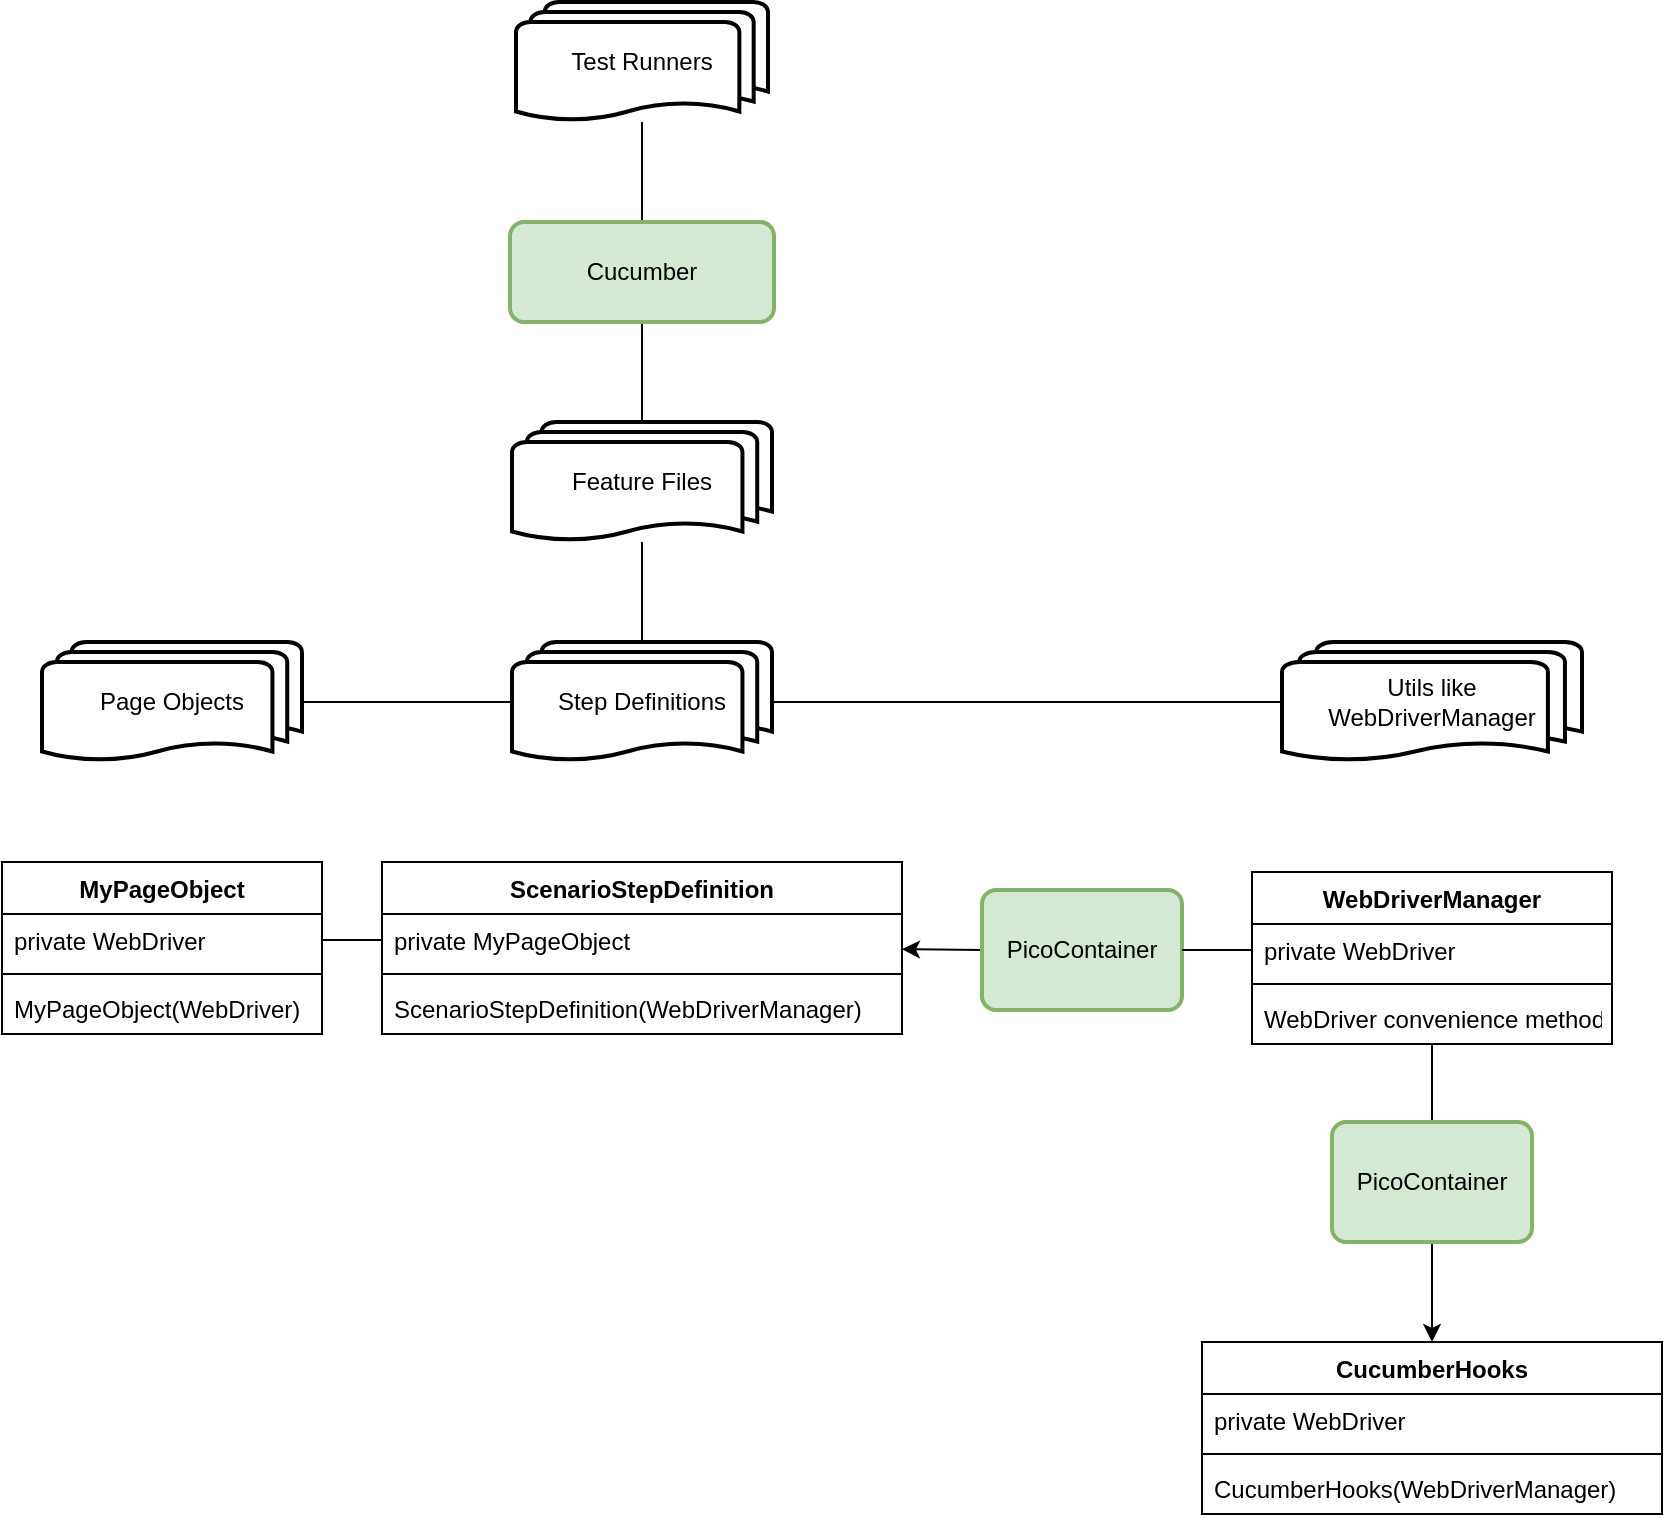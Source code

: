 <mxfile version="14.7.10" type="github"><diagram id="8JIP0ViGIwgFuenbR_KO" name="Page-1"><mxGraphModel dx="1666" dy="994" grid="1" gridSize="10" guides="1" tooltips="1" connect="1" arrows="1" fold="1" page="1" pageScale="1" pageWidth="850" pageHeight="1100" math="0" shadow="0"><root><mxCell id="0"/><mxCell id="1" parent="0"/><mxCell id="cQmzmXPSoFPuSWQVdKn9-8" value="" style="edgeStyle=orthogonalEdgeStyle;rounded=0;orthogonalLoop=1;jettySize=auto;html=1;endArrow=none;endFill=0;" edge="1" parent="1" source="cQmzmXPSoFPuSWQVdKn9-1" target="cQmzmXPSoFPuSWQVdKn9-4"><mxGeometry relative="1" as="geometry"/></mxCell><mxCell id="cQmzmXPSoFPuSWQVdKn9-1" value="Test Runners" style="strokeWidth=2;html=1;shape=mxgraph.flowchart.multi-document;whiteSpace=wrap;" vertex="1" parent="1"><mxGeometry x="267" y="160" width="126" height="60" as="geometry"/></mxCell><mxCell id="cQmzmXPSoFPuSWQVdKn9-7" value="" style="edgeStyle=orthogonalEdgeStyle;rounded=0;orthogonalLoop=1;jettySize=auto;html=1;endArrow=none;endFill=0;" edge="1" parent="1" source="cQmzmXPSoFPuSWQVdKn9-4" target="cQmzmXPSoFPuSWQVdKn9-6"><mxGeometry relative="1" as="geometry"/></mxCell><mxCell id="cQmzmXPSoFPuSWQVdKn9-4" value="Cucumber" style="rounded=1;whiteSpace=wrap;html=1;absoluteArcSize=1;arcSize=14;strokeWidth=2;fillColor=#d5e8d4;strokeColor=#82b366;" vertex="1" parent="1"><mxGeometry x="264" y="270" width="132" height="50" as="geometry"/></mxCell><mxCell id="cQmzmXPSoFPuSWQVdKn9-10" value="" style="edgeStyle=orthogonalEdgeStyle;rounded=0;orthogonalLoop=1;jettySize=auto;html=1;endArrow=none;endFill=0;" edge="1" parent="1" source="cQmzmXPSoFPuSWQVdKn9-6" target="cQmzmXPSoFPuSWQVdKn9-9"><mxGeometry relative="1" as="geometry"/></mxCell><mxCell id="cQmzmXPSoFPuSWQVdKn9-6" value="Feature Files" style="strokeWidth=2;html=1;shape=mxgraph.flowchart.multi-document;whiteSpace=wrap;" vertex="1" parent="1"><mxGeometry x="265" y="370" width="130" height="60" as="geometry"/></mxCell><mxCell id="cQmzmXPSoFPuSWQVdKn9-12" value="" style="edgeStyle=orthogonalEdgeStyle;rounded=0;orthogonalLoop=1;jettySize=auto;html=1;endArrow=none;endFill=0;" edge="1" parent="1" source="cQmzmXPSoFPuSWQVdKn9-9" target="cQmzmXPSoFPuSWQVdKn9-11"><mxGeometry relative="1" as="geometry"/></mxCell><mxCell id="cQmzmXPSoFPuSWQVdKn9-47" style="edgeStyle=none;rounded=0;orthogonalLoop=1;jettySize=auto;html=1;entryX=0;entryY=0.5;entryDx=0;entryDy=0;entryPerimeter=0;endArrow=none;endFill=0;" edge="1" parent="1" source="cQmzmXPSoFPuSWQVdKn9-9" target="cQmzmXPSoFPuSWQVdKn9-13"><mxGeometry relative="1" as="geometry"/></mxCell><mxCell id="cQmzmXPSoFPuSWQVdKn9-9" value="Step Definitions" style="strokeWidth=2;html=1;shape=mxgraph.flowchart.multi-document;whiteSpace=wrap;" vertex="1" parent="1"><mxGeometry x="265" y="480" width="130" height="60" as="geometry"/></mxCell><mxCell id="cQmzmXPSoFPuSWQVdKn9-11" value="Page Objects" style="strokeWidth=2;html=1;shape=mxgraph.flowchart.multi-document;whiteSpace=wrap;" vertex="1" parent="1"><mxGeometry x="30" y="480" width="130" height="60" as="geometry"/></mxCell><mxCell id="cQmzmXPSoFPuSWQVdKn9-13" value="Utils like WebDriverManager" style="strokeWidth=2;html=1;shape=mxgraph.flowchart.multi-document;whiteSpace=wrap;" vertex="1" parent="1"><mxGeometry x="650" y="480" width="150" height="60" as="geometry"/></mxCell><mxCell id="cQmzmXPSoFPuSWQVdKn9-45" style="edgeStyle=none;rounded=0;orthogonalLoop=1;jettySize=auto;html=1;exitX=0;exitY=0.5;exitDx=0;exitDy=0;entryX=1;entryY=0.677;entryDx=0;entryDy=0;entryPerimeter=0;" edge="1" parent="1" source="cQmzmXPSoFPuSWQVdKn9-20" target="cQmzmXPSoFPuSWQVdKn9-28"><mxGeometry relative="1" as="geometry"/></mxCell><mxCell id="cQmzmXPSoFPuSWQVdKn9-20" value="PicoContainer" style="rounded=1;whiteSpace=wrap;html=1;absoluteArcSize=1;arcSize=14;strokeWidth=2;fillColor=#d5e8d4;strokeColor=#82b366;" vertex="1" parent="1"><mxGeometry x="500" y="604" width="100" height="60" as="geometry"/></mxCell><mxCell id="cQmzmXPSoFPuSWQVdKn9-23" value="MyPageObject" style="swimlane;fontStyle=1;align=center;verticalAlign=top;childLayout=stackLayout;horizontal=1;startSize=26;horizontalStack=0;resizeParent=1;resizeParentMax=0;resizeLast=0;collapsible=1;marginBottom=0;" vertex="1" parent="1"><mxGeometry x="10" y="590" width="160" height="86" as="geometry"/></mxCell><mxCell id="cQmzmXPSoFPuSWQVdKn9-24" value="private WebDriver" style="text;strokeColor=none;fillColor=none;align=left;verticalAlign=top;spacingLeft=4;spacingRight=4;overflow=hidden;rotatable=0;points=[[0,0.5],[1,0.5]];portConstraint=eastwest;" vertex="1" parent="cQmzmXPSoFPuSWQVdKn9-23"><mxGeometry y="26" width="160" height="26" as="geometry"/></mxCell><mxCell id="cQmzmXPSoFPuSWQVdKn9-25" value="" style="line;strokeWidth=1;fillColor=none;align=left;verticalAlign=middle;spacingTop=-1;spacingLeft=3;spacingRight=3;rotatable=0;labelPosition=right;points=[];portConstraint=eastwest;" vertex="1" parent="cQmzmXPSoFPuSWQVdKn9-23"><mxGeometry y="52" width="160" height="8" as="geometry"/></mxCell><mxCell id="cQmzmXPSoFPuSWQVdKn9-26" value="MyPageObject(WebDriver)" style="text;strokeColor=none;fillColor=none;align=left;verticalAlign=top;spacingLeft=4;spacingRight=4;overflow=hidden;rotatable=0;points=[[0,0.5],[1,0.5]];portConstraint=eastwest;" vertex="1" parent="cQmzmXPSoFPuSWQVdKn9-23"><mxGeometry y="60" width="160" height="26" as="geometry"/></mxCell><mxCell id="cQmzmXPSoFPuSWQVdKn9-27" value="ScenarioStepDefinition" style="swimlane;fontStyle=1;align=center;verticalAlign=top;childLayout=stackLayout;horizontal=1;startSize=26;horizontalStack=0;resizeParent=1;resizeParentMax=0;resizeLast=0;collapsible=1;marginBottom=0;" vertex="1" parent="1"><mxGeometry x="200" y="590" width="260" height="86" as="geometry"/></mxCell><mxCell id="cQmzmXPSoFPuSWQVdKn9-28" value="private MyPageObject" style="text;strokeColor=none;fillColor=none;align=left;verticalAlign=top;spacingLeft=4;spacingRight=4;overflow=hidden;rotatable=0;points=[[0,0.5],[1,0.5]];portConstraint=eastwest;" vertex="1" parent="cQmzmXPSoFPuSWQVdKn9-27"><mxGeometry y="26" width="260" height="26" as="geometry"/></mxCell><mxCell id="cQmzmXPSoFPuSWQVdKn9-29" value="" style="line;strokeWidth=1;fillColor=none;align=left;verticalAlign=middle;spacingTop=-1;spacingLeft=3;spacingRight=3;rotatable=0;labelPosition=right;points=[];portConstraint=eastwest;" vertex="1" parent="cQmzmXPSoFPuSWQVdKn9-27"><mxGeometry y="52" width="260" height="8" as="geometry"/></mxCell><mxCell id="cQmzmXPSoFPuSWQVdKn9-30" value="ScenarioStepDefinition(WebDriverManager)" style="text;strokeColor=none;fillColor=none;align=left;verticalAlign=top;spacingLeft=4;spacingRight=4;overflow=hidden;rotatable=0;points=[[0,0.5],[1,0.5]];portConstraint=eastwest;" vertex="1" parent="cQmzmXPSoFPuSWQVdKn9-27"><mxGeometry y="60" width="260" height="26" as="geometry"/></mxCell><mxCell id="cQmzmXPSoFPuSWQVdKn9-52" value="" style="edgeStyle=none;rounded=0;orthogonalLoop=1;jettySize=auto;html=1;exitX=0.5;exitY=1;exitDx=0;exitDy=0;" edge="1" parent="1" source="cQmzmXPSoFPuSWQVdKn9-53" target="cQmzmXPSoFPuSWQVdKn9-48"><mxGeometry relative="1" as="geometry"/></mxCell><mxCell id="cQmzmXPSoFPuSWQVdKn9-54" style="edgeStyle=none;rounded=0;orthogonalLoop=1;jettySize=auto;html=1;entryX=0.5;entryY=0;entryDx=0;entryDy=0;endArrow=none;endFill=0;" edge="1" parent="1" source="cQmzmXPSoFPuSWQVdKn9-31" target="cQmzmXPSoFPuSWQVdKn9-53"><mxGeometry relative="1" as="geometry"/></mxCell><mxCell id="cQmzmXPSoFPuSWQVdKn9-31" value="WebDriverManager" style="swimlane;fontStyle=1;align=center;verticalAlign=top;childLayout=stackLayout;horizontal=1;startSize=26;horizontalStack=0;resizeParent=1;resizeParentMax=0;resizeLast=0;collapsible=1;marginBottom=0;" vertex="1" parent="1"><mxGeometry x="635" y="595" width="180" height="86" as="geometry"><mxRectangle x="580" y="590" width="140" height="26" as="alternateBounds"/></mxGeometry></mxCell><mxCell id="cQmzmXPSoFPuSWQVdKn9-32" value="private WebDriver" style="text;strokeColor=none;fillColor=none;align=left;verticalAlign=top;spacingLeft=4;spacingRight=4;overflow=hidden;rotatable=0;points=[[0,0.5],[1,0.5]];portConstraint=eastwest;" vertex="1" parent="cQmzmXPSoFPuSWQVdKn9-31"><mxGeometry y="26" width="180" height="26" as="geometry"/></mxCell><mxCell id="cQmzmXPSoFPuSWQVdKn9-33" value="" style="line;strokeWidth=1;fillColor=none;align=left;verticalAlign=middle;spacingTop=-1;spacingLeft=3;spacingRight=3;rotatable=0;labelPosition=right;points=[];portConstraint=eastwest;" vertex="1" parent="cQmzmXPSoFPuSWQVdKn9-31"><mxGeometry y="52" width="180" height="8" as="geometry"/></mxCell><mxCell id="cQmzmXPSoFPuSWQVdKn9-34" value="WebDriver convenience methods" style="text;strokeColor=none;fillColor=none;align=left;verticalAlign=top;spacingLeft=4;spacingRight=4;overflow=hidden;rotatable=0;points=[[0,0.5],[1,0.5]];portConstraint=eastwest;" vertex="1" parent="cQmzmXPSoFPuSWQVdKn9-31"><mxGeometry y="60" width="180" height="26" as="geometry"/></mxCell><mxCell id="cQmzmXPSoFPuSWQVdKn9-41" style="edgeStyle=orthogonalEdgeStyle;rounded=0;orthogonalLoop=1;jettySize=auto;html=1;exitX=0;exitY=0.5;exitDx=0;exitDy=0;entryX=1;entryY=0.5;entryDx=0;entryDy=0;endArrow=none;endFill=0;" edge="1" parent="1" source="cQmzmXPSoFPuSWQVdKn9-28" target="cQmzmXPSoFPuSWQVdKn9-24"><mxGeometry relative="1" as="geometry"/></mxCell><mxCell id="cQmzmXPSoFPuSWQVdKn9-46" style="edgeStyle=none;rounded=0;orthogonalLoop=1;jettySize=auto;html=1;exitX=0;exitY=0.5;exitDx=0;exitDy=0;entryX=1;entryY=0.5;entryDx=0;entryDy=0;endArrow=none;endFill=0;" edge="1" parent="1" source="cQmzmXPSoFPuSWQVdKn9-32" target="cQmzmXPSoFPuSWQVdKn9-20"><mxGeometry relative="1" as="geometry"><Array as="points"><mxPoint x="620" y="634"/></Array></mxGeometry></mxCell><mxCell id="cQmzmXPSoFPuSWQVdKn9-48" value="CucumberHooks" style="swimlane;fontStyle=1;align=center;verticalAlign=top;childLayout=stackLayout;horizontal=1;startSize=26;horizontalStack=0;resizeParent=1;resizeParentMax=0;resizeLast=0;collapsible=1;marginBottom=0;" vertex="1" parent="1"><mxGeometry x="610" y="830" width="230" height="86" as="geometry"><mxRectangle x="580" y="590" width="140" height="26" as="alternateBounds"/></mxGeometry></mxCell><mxCell id="cQmzmXPSoFPuSWQVdKn9-49" value="private WebDriver" style="text;strokeColor=none;fillColor=none;align=left;verticalAlign=top;spacingLeft=4;spacingRight=4;overflow=hidden;rotatable=0;points=[[0,0.5],[1,0.5]];portConstraint=eastwest;" vertex="1" parent="cQmzmXPSoFPuSWQVdKn9-48"><mxGeometry y="26" width="230" height="26" as="geometry"/></mxCell><mxCell id="cQmzmXPSoFPuSWQVdKn9-50" value="" style="line;strokeWidth=1;fillColor=none;align=left;verticalAlign=middle;spacingTop=-1;spacingLeft=3;spacingRight=3;rotatable=0;labelPosition=right;points=[];portConstraint=eastwest;" vertex="1" parent="cQmzmXPSoFPuSWQVdKn9-48"><mxGeometry y="52" width="230" height="8" as="geometry"/></mxCell><mxCell id="cQmzmXPSoFPuSWQVdKn9-51" value="CucumberHooks(WebDriverManager)" style="text;strokeColor=none;fillColor=none;align=left;verticalAlign=top;spacingLeft=4;spacingRight=4;overflow=hidden;rotatable=0;points=[[0,0.5],[1,0.5]];portConstraint=eastwest;" vertex="1" parent="cQmzmXPSoFPuSWQVdKn9-48"><mxGeometry y="60" width="230" height="26" as="geometry"/></mxCell><mxCell id="cQmzmXPSoFPuSWQVdKn9-53" value="PicoContainer" style="rounded=1;whiteSpace=wrap;html=1;absoluteArcSize=1;arcSize=14;strokeWidth=2;fillColor=#d5e8d4;strokeColor=#82b366;" vertex="1" parent="1"><mxGeometry x="675" y="720" width="100" height="60" as="geometry"/></mxCell></root></mxGraphModel></diagram></mxfile>